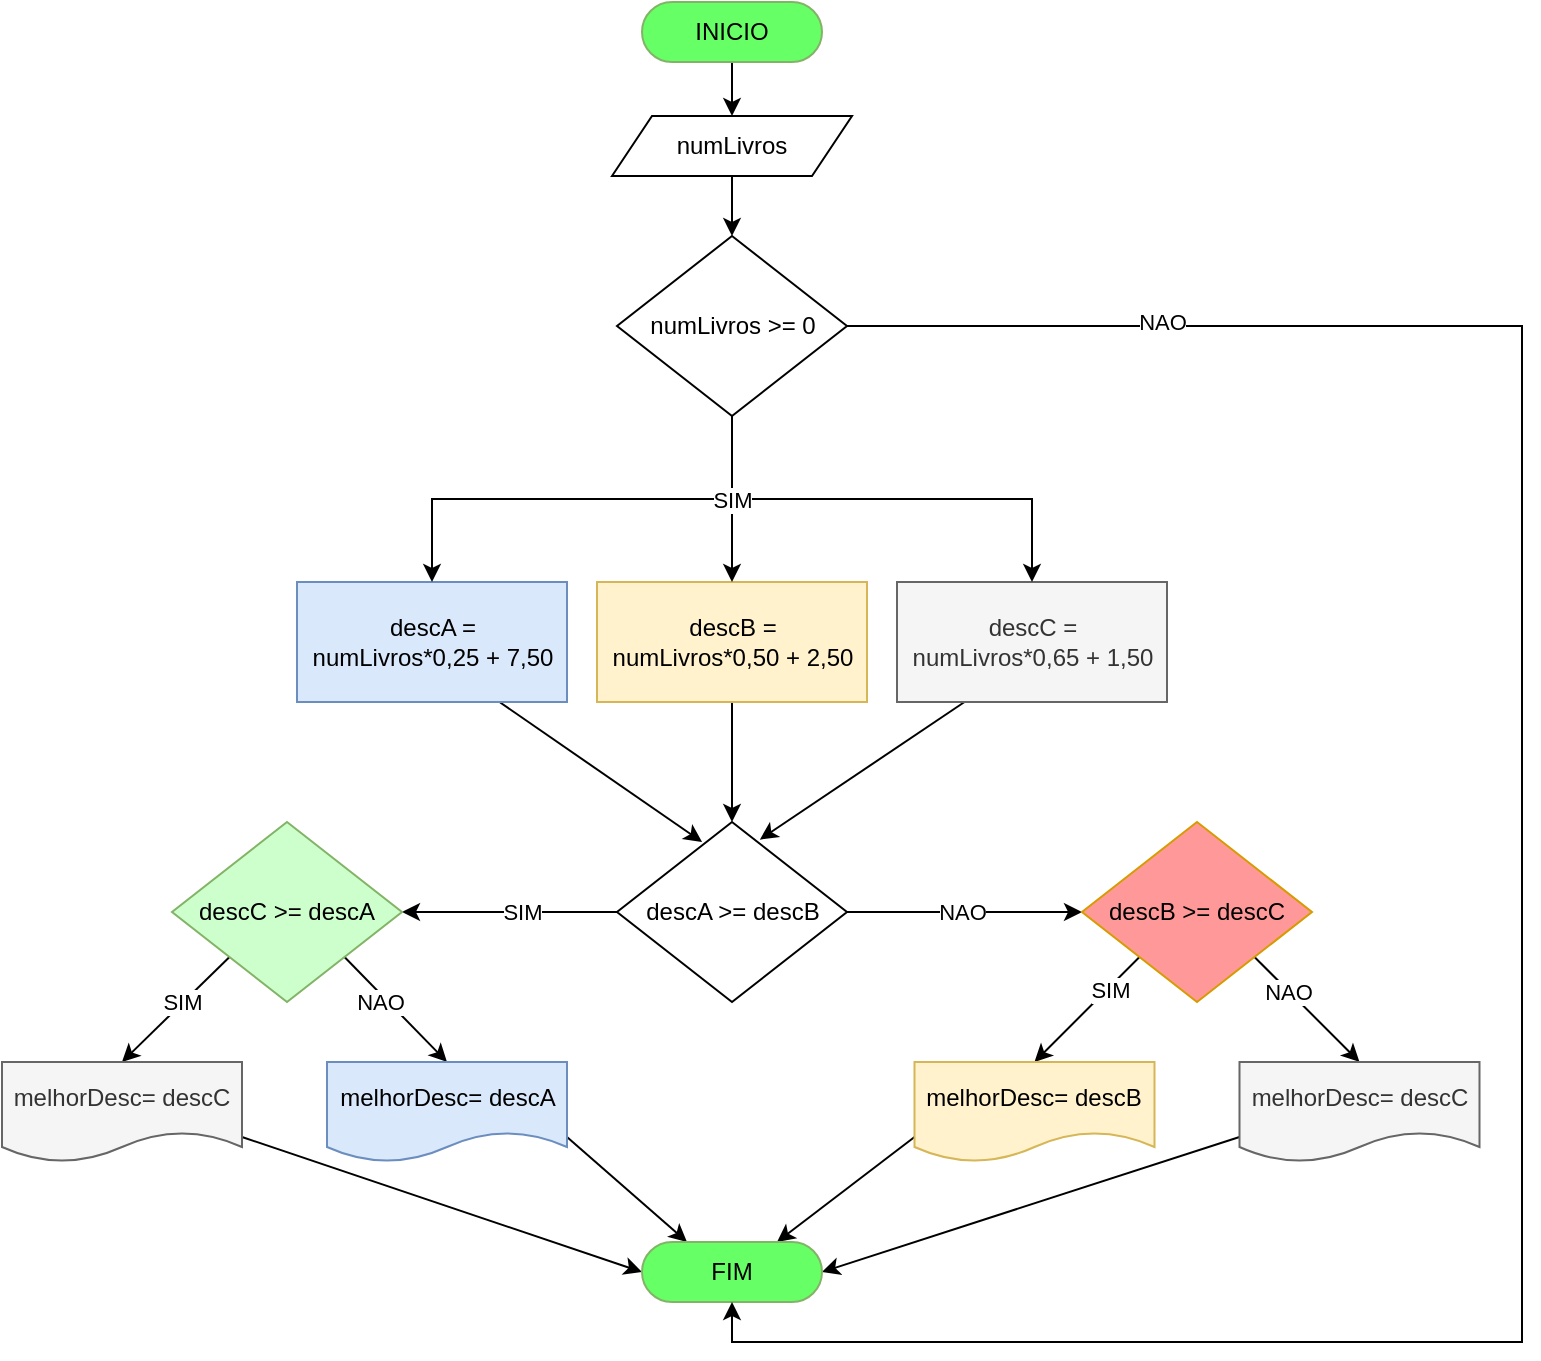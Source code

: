 <mxfile version="13.6.6" type="github">
  <diagram id="yQwmWRwBAUCbV12pshmC" name="Page-1">
    <mxGraphModel dx="1695" dy="1640" grid="1" gridSize="10" guides="1" tooltips="1" connect="1" arrows="1" fold="1" page="1" pageScale="1" pageWidth="827" pageHeight="1169" math="0" shadow="0">
      <root>
        <mxCell id="0" />
        <mxCell id="1" parent="0" />
        <mxCell id="I8uPjdVDxUc8KIIH5mMz-4" style="edgeStyle=orthogonalEdgeStyle;rounded=0;orthogonalLoop=1;jettySize=auto;html=1;exitX=0.5;exitY=1;exitDx=0;exitDy=0;entryX=0.5;entryY=0;entryDx=0;entryDy=0;" edge="1" parent="1" source="I8uPjdVDxUc8KIIH5mMz-1" target="I8uPjdVDxUc8KIIH5mMz-2">
          <mxGeometry relative="1" as="geometry" />
        </mxCell>
        <mxCell id="I8uPjdVDxUc8KIIH5mMz-1" value="INICIO" style="rounded=1;whiteSpace=wrap;html=1;arcSize=50;strokeColor=#82b366;fillColor=#66FF66;" vertex="1" parent="1">
          <mxGeometry x="280" y="-50" width="90" height="30" as="geometry" />
        </mxCell>
        <mxCell id="I8uPjdVDxUc8KIIH5mMz-45" style="edgeStyle=none;rounded=0;orthogonalLoop=1;jettySize=auto;html=1;exitX=0.5;exitY=1;exitDx=0;exitDy=0;entryX=0.5;entryY=0;entryDx=0;entryDy=0;" edge="1" parent="1" source="I8uPjdVDxUc8KIIH5mMz-2" target="I8uPjdVDxUc8KIIH5mMz-44">
          <mxGeometry relative="1" as="geometry" />
        </mxCell>
        <mxCell id="I8uPjdVDxUc8KIIH5mMz-2" value="numLivros" style="shape=parallelogram;perimeter=parallelogramPerimeter;whiteSpace=wrap;html=1;fixedSize=1;" vertex="1" parent="1">
          <mxGeometry x="265" y="7" width="120" height="30" as="geometry" />
        </mxCell>
        <mxCell id="I8uPjdVDxUc8KIIH5mMz-15" style="edgeStyle=none;rounded=0;orthogonalLoop=1;jettySize=auto;html=1;exitX=0.5;exitY=1;exitDx=0;exitDy=0;entryX=0.5;entryY=0;entryDx=0;entryDy=0;" edge="1" parent="1" source="I8uPjdVDxUc8KIIH5mMz-5" target="I8uPjdVDxUc8KIIH5mMz-13">
          <mxGeometry relative="1" as="geometry" />
        </mxCell>
        <mxCell id="I8uPjdVDxUc8KIIH5mMz-5" value="descB = &lt;br&gt;numLivros*0,50 + 2,50" style="rounded=0;whiteSpace=wrap;html=1;fillColor=#fff2cc;strokeColor=#d6b656;" vertex="1" parent="1">
          <mxGeometry x="257.5" y="240" width="135" height="60" as="geometry" />
        </mxCell>
        <mxCell id="I8uPjdVDxUc8KIIH5mMz-14" style="edgeStyle=none;rounded=0;orthogonalLoop=1;jettySize=auto;html=1;exitX=0.75;exitY=1;exitDx=0;exitDy=0;entryX=0.37;entryY=0.111;entryDx=0;entryDy=0;entryPerimeter=0;" edge="1" parent="1" source="I8uPjdVDxUc8KIIH5mMz-6" target="I8uPjdVDxUc8KIIH5mMz-13">
          <mxGeometry relative="1" as="geometry" />
        </mxCell>
        <mxCell id="I8uPjdVDxUc8KIIH5mMz-6" value="descA = &lt;br&gt;numLivros*0,25 + 7,50" style="rounded=0;whiteSpace=wrap;html=1;fillColor=#dae8fc;strokeColor=#6c8ebf;" vertex="1" parent="1">
          <mxGeometry x="107.5" y="240" width="135" height="60" as="geometry" />
        </mxCell>
        <mxCell id="I8uPjdVDxUc8KIIH5mMz-16" style="edgeStyle=none;rounded=0;orthogonalLoop=1;jettySize=auto;html=1;exitX=0.25;exitY=1;exitDx=0;exitDy=0;entryX=0.621;entryY=0.098;entryDx=0;entryDy=0;entryPerimeter=0;" edge="1" parent="1" source="I8uPjdVDxUc8KIIH5mMz-7" target="I8uPjdVDxUc8KIIH5mMz-13">
          <mxGeometry relative="1" as="geometry">
            <Array as="points" />
          </mxGeometry>
        </mxCell>
        <mxCell id="I8uPjdVDxUc8KIIH5mMz-7" value="descC = &lt;br&gt;numLivros*0,65 + 1,50" style="rounded=0;whiteSpace=wrap;html=1;fillColor=#f5f5f5;strokeColor=#666666;fontColor=#333333;" vertex="1" parent="1">
          <mxGeometry x="407.5" y="240" width="135" height="60" as="geometry" />
        </mxCell>
        <mxCell id="I8uPjdVDxUc8KIIH5mMz-19" style="edgeStyle=none;rounded=0;orthogonalLoop=1;jettySize=auto;html=1;exitX=0;exitY=0.5;exitDx=0;exitDy=0;" edge="1" parent="1" source="I8uPjdVDxUc8KIIH5mMz-13" target="I8uPjdVDxUc8KIIH5mMz-18">
          <mxGeometry relative="1" as="geometry" />
        </mxCell>
        <mxCell id="I8uPjdVDxUc8KIIH5mMz-20" value="SIM" style="edgeLabel;html=1;align=center;verticalAlign=middle;resizable=0;points=[];" vertex="1" connectable="0" parent="I8uPjdVDxUc8KIIH5mMz-19">
          <mxGeometry x="-0.411" relative="1" as="geometry">
            <mxPoint x="-15.83" as="offset" />
          </mxGeometry>
        </mxCell>
        <mxCell id="I8uPjdVDxUc8KIIH5mMz-30" style="edgeStyle=none;rounded=0;orthogonalLoop=1;jettySize=auto;html=1;exitX=1;exitY=0.5;exitDx=0;exitDy=0;entryX=0;entryY=0.5;entryDx=0;entryDy=0;" edge="1" parent="1" source="I8uPjdVDxUc8KIIH5mMz-13" target="I8uPjdVDxUc8KIIH5mMz-28">
          <mxGeometry relative="1" as="geometry" />
        </mxCell>
        <mxCell id="I8uPjdVDxUc8KIIH5mMz-31" value="NAO" style="edgeLabel;html=1;align=center;verticalAlign=middle;resizable=0;points=[];" vertex="1" connectable="0" parent="I8uPjdVDxUc8KIIH5mMz-30">
          <mxGeometry x="0.433" y="-1" relative="1" as="geometry">
            <mxPoint x="-26.67" y="-1" as="offset" />
          </mxGeometry>
        </mxCell>
        <mxCell id="I8uPjdVDxUc8KIIH5mMz-13" value="descA &amp;gt;= descB" style="rhombus;whiteSpace=wrap;html=1;" vertex="1" parent="1">
          <mxGeometry x="267.5" y="360" width="115" height="90" as="geometry" />
        </mxCell>
        <mxCell id="I8uPjdVDxUc8KIIH5mMz-23" style="edgeStyle=none;rounded=0;orthogonalLoop=1;jettySize=auto;html=1;exitX=0;exitY=1;exitDx=0;exitDy=0;entryX=0.5;entryY=0;entryDx=0;entryDy=0;" edge="1" parent="1" source="I8uPjdVDxUc8KIIH5mMz-18" target="I8uPjdVDxUc8KIIH5mMz-22">
          <mxGeometry relative="1" as="geometry" />
        </mxCell>
        <mxCell id="I8uPjdVDxUc8KIIH5mMz-24" value="SIM" style="edgeLabel;html=1;align=center;verticalAlign=middle;resizable=0;points=[];" vertex="1" connectable="0" parent="I8uPjdVDxUc8KIIH5mMz-23">
          <mxGeometry x="-0.45" y="-1" relative="1" as="geometry">
            <mxPoint x="-8.15" y="8.66" as="offset" />
          </mxGeometry>
        </mxCell>
        <mxCell id="I8uPjdVDxUc8KIIH5mMz-26" style="edgeStyle=none;rounded=0;orthogonalLoop=1;jettySize=auto;html=1;exitX=1;exitY=1;exitDx=0;exitDy=0;entryX=0.5;entryY=0;entryDx=0;entryDy=0;" edge="1" parent="1" source="I8uPjdVDxUc8KIIH5mMz-18" target="I8uPjdVDxUc8KIIH5mMz-25">
          <mxGeometry relative="1" as="geometry" />
        </mxCell>
        <mxCell id="I8uPjdVDxUc8KIIH5mMz-27" value="NAO" style="edgeLabel;html=1;align=center;verticalAlign=middle;resizable=0;points=[];" vertex="1" connectable="0" parent="I8uPjdVDxUc8KIIH5mMz-26">
          <mxGeometry x="-0.327" relative="1" as="geometry">
            <mxPoint y="4.61" as="offset" />
          </mxGeometry>
        </mxCell>
        <mxCell id="I8uPjdVDxUc8KIIH5mMz-18" value="descC &amp;gt;= descA" style="rhombus;whiteSpace=wrap;html=1;strokeColor=#82b366;fillColor=#CCFFCC;" vertex="1" parent="1">
          <mxGeometry x="45" y="360" width="115" height="90" as="geometry" />
        </mxCell>
        <mxCell id="I8uPjdVDxUc8KIIH5mMz-40" style="edgeStyle=none;rounded=0;orthogonalLoop=1;jettySize=auto;html=1;exitX=1;exitY=0.75;exitDx=0;exitDy=0;entryX=0;entryY=0.5;entryDx=0;entryDy=0;" edge="1" parent="1" source="I8uPjdVDxUc8KIIH5mMz-22" target="I8uPjdVDxUc8KIIH5mMz-39">
          <mxGeometry relative="1" as="geometry" />
        </mxCell>
        <mxCell id="I8uPjdVDxUc8KIIH5mMz-22" value="melhorDesc= descC" style="shape=document;whiteSpace=wrap;html=1;boundedLbl=1;fillColor=#f5f5f5;strokeColor=#666666;fontColor=#333333;" vertex="1" parent="1">
          <mxGeometry x="-40" y="480" width="120" height="50" as="geometry" />
        </mxCell>
        <mxCell id="I8uPjdVDxUc8KIIH5mMz-41" style="edgeStyle=none;rounded=0;orthogonalLoop=1;jettySize=auto;html=1;exitX=1;exitY=0.75;exitDx=0;exitDy=0;entryX=0.25;entryY=0;entryDx=0;entryDy=0;" edge="1" parent="1" source="I8uPjdVDxUc8KIIH5mMz-25" target="I8uPjdVDxUc8KIIH5mMz-39">
          <mxGeometry relative="1" as="geometry" />
        </mxCell>
        <mxCell id="I8uPjdVDxUc8KIIH5mMz-25" value="melhorDesc= descA" style="shape=document;whiteSpace=wrap;html=1;boundedLbl=1;fillColor=#dae8fc;strokeColor=#6c8ebf;" vertex="1" parent="1">
          <mxGeometry x="122.5" y="480" width="120" height="50" as="geometry" />
        </mxCell>
        <mxCell id="I8uPjdVDxUc8KIIH5mMz-34" style="edgeStyle=none;rounded=0;orthogonalLoop=1;jettySize=auto;html=1;exitX=0;exitY=1;exitDx=0;exitDy=0;entryX=0.5;entryY=0;entryDx=0;entryDy=0;" edge="1" parent="1" source="I8uPjdVDxUc8KIIH5mMz-28" target="I8uPjdVDxUc8KIIH5mMz-32">
          <mxGeometry relative="1" as="geometry" />
        </mxCell>
        <mxCell id="I8uPjdVDxUc8KIIH5mMz-36" value="SIM" style="edgeLabel;html=1;align=center;verticalAlign=middle;resizable=0;points=[];" vertex="1" connectable="0" parent="I8uPjdVDxUc8KIIH5mMz-34">
          <mxGeometry x="-0.414" y="1" relative="1" as="geometry">
            <mxPoint as="offset" />
          </mxGeometry>
        </mxCell>
        <mxCell id="I8uPjdVDxUc8KIIH5mMz-35" style="edgeStyle=none;rounded=0;orthogonalLoop=1;jettySize=auto;html=1;exitX=1;exitY=1;exitDx=0;exitDy=0;entryX=0.5;entryY=0;entryDx=0;entryDy=0;" edge="1" parent="1" source="I8uPjdVDxUc8KIIH5mMz-28" target="I8uPjdVDxUc8KIIH5mMz-33">
          <mxGeometry relative="1" as="geometry" />
        </mxCell>
        <mxCell id="I8uPjdVDxUc8KIIH5mMz-37" value="NAO" style="edgeLabel;html=1;align=center;verticalAlign=middle;resizable=0;points=[];" vertex="1" connectable="0" parent="I8uPjdVDxUc8KIIH5mMz-35">
          <mxGeometry x="-0.351" relative="1" as="geometry">
            <mxPoint as="offset" />
          </mxGeometry>
        </mxCell>
        <mxCell id="I8uPjdVDxUc8KIIH5mMz-28" value="descB &amp;gt;= descC" style="rhombus;whiteSpace=wrap;html=1;strokeColor=#d79b00;fillColor=#FF9999;" vertex="1" parent="1">
          <mxGeometry x="500" y="360" width="115" height="90" as="geometry" />
        </mxCell>
        <mxCell id="I8uPjdVDxUc8KIIH5mMz-42" style="edgeStyle=none;rounded=0;orthogonalLoop=1;jettySize=auto;html=1;exitX=0;exitY=0.75;exitDx=0;exitDy=0;entryX=0.75;entryY=0;entryDx=0;entryDy=0;" edge="1" parent="1" source="I8uPjdVDxUc8KIIH5mMz-32" target="I8uPjdVDxUc8KIIH5mMz-39">
          <mxGeometry relative="1" as="geometry" />
        </mxCell>
        <mxCell id="I8uPjdVDxUc8KIIH5mMz-32" value="melhorDesc= descB" style="shape=document;whiteSpace=wrap;html=1;boundedLbl=1;fillColor=#fff2cc;strokeColor=#d6b656;" vertex="1" parent="1">
          <mxGeometry x="416.25" y="480" width="120" height="50" as="geometry" />
        </mxCell>
        <mxCell id="I8uPjdVDxUc8KIIH5mMz-43" style="edgeStyle=none;rounded=0;orthogonalLoop=1;jettySize=auto;html=1;exitX=0;exitY=0.75;exitDx=0;exitDy=0;entryX=1;entryY=0.5;entryDx=0;entryDy=0;" edge="1" parent="1" source="I8uPjdVDxUc8KIIH5mMz-33" target="I8uPjdVDxUc8KIIH5mMz-39">
          <mxGeometry relative="1" as="geometry" />
        </mxCell>
        <mxCell id="I8uPjdVDxUc8KIIH5mMz-33" value="melhorDesc= descC" style="shape=document;whiteSpace=wrap;html=1;boundedLbl=1;fillColor=#f5f5f5;strokeColor=#666666;fontColor=#333333;" vertex="1" parent="1">
          <mxGeometry x="578.75" y="480" width="120" height="50" as="geometry" />
        </mxCell>
        <mxCell id="I8uPjdVDxUc8KIIH5mMz-39" value="FIM" style="rounded=1;whiteSpace=wrap;html=1;arcSize=50;strokeColor=#82b366;fillColor=#66FF66;" vertex="1" parent="1">
          <mxGeometry x="280" y="570" width="90" height="30" as="geometry" />
        </mxCell>
        <mxCell id="I8uPjdVDxUc8KIIH5mMz-49" style="edgeStyle=orthogonalEdgeStyle;rounded=0;orthogonalLoop=1;jettySize=auto;html=1;exitX=0.5;exitY=1;exitDx=0;exitDy=0;entryX=0.5;entryY=0;entryDx=0;entryDy=0;" edge="1" parent="1" source="I8uPjdVDxUc8KIIH5mMz-44" target="I8uPjdVDxUc8KIIH5mMz-6">
          <mxGeometry relative="1" as="geometry" />
        </mxCell>
        <mxCell id="I8uPjdVDxUc8KIIH5mMz-50" style="edgeStyle=orthogonalEdgeStyle;rounded=0;orthogonalLoop=1;jettySize=auto;html=1;exitX=0.5;exitY=1;exitDx=0;exitDy=0;" edge="1" parent="1" source="I8uPjdVDxUc8KIIH5mMz-44" target="I8uPjdVDxUc8KIIH5mMz-7">
          <mxGeometry relative="1" as="geometry" />
        </mxCell>
        <mxCell id="I8uPjdVDxUc8KIIH5mMz-51" value="SIM" style="edgeStyle=orthogonalEdgeStyle;rounded=0;orthogonalLoop=1;jettySize=auto;html=1;exitX=0.5;exitY=1;exitDx=0;exitDy=0;" edge="1" parent="1" source="I8uPjdVDxUc8KIIH5mMz-44" target="I8uPjdVDxUc8KIIH5mMz-5">
          <mxGeometry relative="1" as="geometry" />
        </mxCell>
        <mxCell id="I8uPjdVDxUc8KIIH5mMz-52" style="edgeStyle=orthogonalEdgeStyle;rounded=0;orthogonalLoop=1;jettySize=auto;html=1;exitX=1;exitY=0.5;exitDx=0;exitDy=0;entryX=0.5;entryY=1;entryDx=0;entryDy=0;" edge="1" parent="1" source="I8uPjdVDxUc8KIIH5mMz-44" target="I8uPjdVDxUc8KIIH5mMz-39">
          <mxGeometry relative="1" as="geometry">
            <Array as="points">
              <mxPoint x="720" y="112" />
              <mxPoint x="720" y="620" />
              <mxPoint x="325" y="620" />
            </Array>
          </mxGeometry>
        </mxCell>
        <mxCell id="I8uPjdVDxUc8KIIH5mMz-53" value="NAO" style="edgeLabel;html=1;align=center;verticalAlign=middle;resizable=0;points=[];" vertex="1" connectable="0" parent="I8uPjdVDxUc8KIIH5mMz-52">
          <mxGeometry x="-0.752" y="2" relative="1" as="geometry">
            <mxPoint x="1" as="offset" />
          </mxGeometry>
        </mxCell>
        <mxCell id="I8uPjdVDxUc8KIIH5mMz-44" value="numLivros &amp;gt;= 0" style="rhombus;whiteSpace=wrap;html=1;" vertex="1" parent="1">
          <mxGeometry x="267.5" y="67" width="115" height="90" as="geometry" />
        </mxCell>
      </root>
    </mxGraphModel>
  </diagram>
</mxfile>
